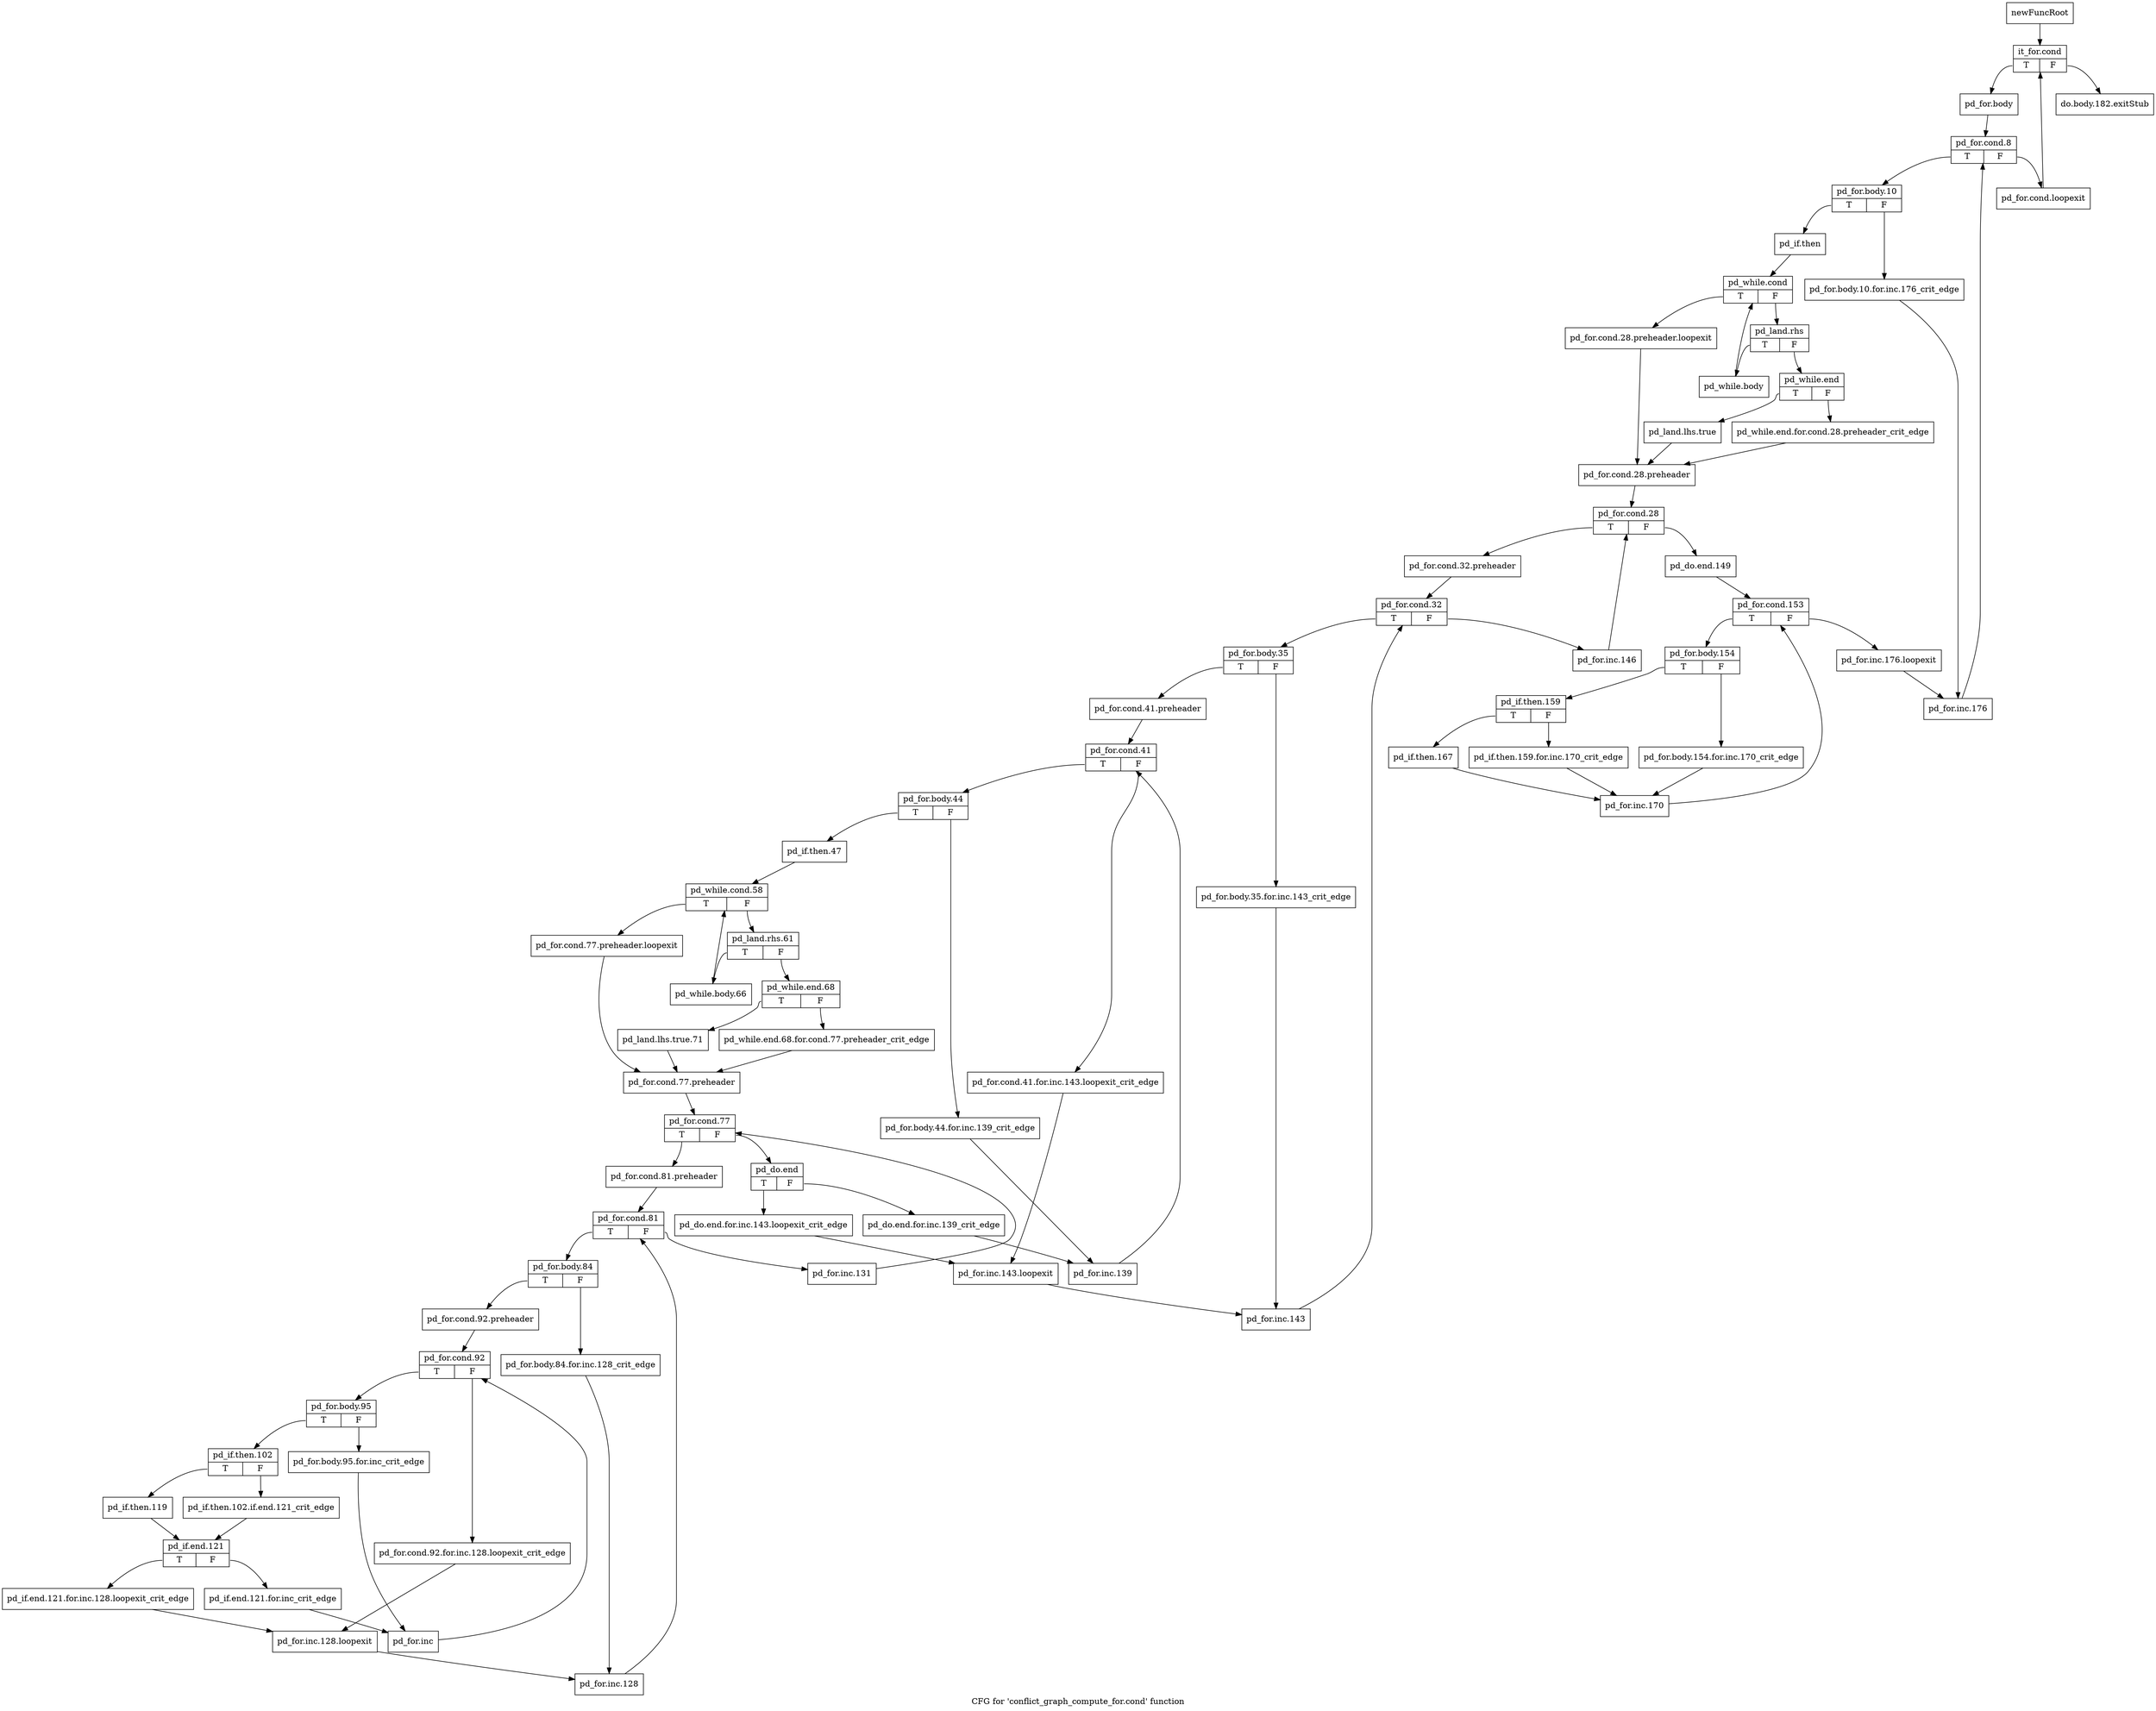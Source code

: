 digraph "CFG for 'conflict_graph_compute_for.cond' function" {
	label="CFG for 'conflict_graph_compute_for.cond' function";

	Node0xa7c8130 [shape=record,label="{newFuncRoot}"];
	Node0xa7c8130 -> Node0xa7c81d0;
	Node0xa7c8180 [shape=record,label="{do.body.182.exitStub}"];
	Node0xa7c81d0 [shape=record,label="{it_for.cond|{<s0>T|<s1>F}}"];
	Node0xa7c81d0:s0 -> Node0xa7c8220;
	Node0xa7c81d0:s1 -> Node0xa7c8180;
	Node0xa7c8220 [shape=record,label="{pd_for.body}"];
	Node0xa7c8220 -> Node0xa7c8270;
	Node0xa7c8270 [shape=record,label="{pd_for.cond.8|{<s0>T|<s1>F}}"];
	Node0xa7c8270:s0 -> Node0xa7c8310;
	Node0xa7c8270:s1 -> Node0xa7c82c0;
	Node0xa7c82c0 [shape=record,label="{pd_for.cond.loopexit}"];
	Node0xa7c82c0 -> Node0xa7c81d0;
	Node0xa7c8310 [shape=record,label="{pd_for.body.10|{<s0>T|<s1>F}}"];
	Node0xa7c8310:s0 -> Node0xa7c83b0;
	Node0xa7c8310:s1 -> Node0xa7c8360;
	Node0xa7c8360 [shape=record,label="{pd_for.body.10.for.inc.176_crit_edge}"];
	Node0xa7c8360 -> Node0xa7c87c0;
	Node0xa7c83b0 [shape=record,label="{pd_if.then}"];
	Node0xa7c83b0 -> Node0xa7c8400;
	Node0xa7c8400 [shape=record,label="{pd_while.cond|{<s0>T|<s1>F}}"];
	Node0xa7c8400:s0 -> Node0xa7c85e0;
	Node0xa7c8400:s1 -> Node0xa7c8450;
	Node0xa7c8450 [shape=record,label="{pd_land.rhs|{<s0>T|<s1>F}}"];
	Node0xa7c8450:s0 -> Node0xa7c8590;
	Node0xa7c8450:s1 -> Node0xa7c84a0;
	Node0xa7c84a0 [shape=record,label="{pd_while.end|{<s0>T|<s1>F}}"];
	Node0xa7c84a0:s0 -> Node0xa7c8540;
	Node0xa7c84a0:s1 -> Node0xa7c84f0;
	Node0xa7c84f0 [shape=record,label="{pd_while.end.for.cond.28.preheader_crit_edge}"];
	Node0xa7c84f0 -> Node0xa7c8630;
	Node0xa7c8540 [shape=record,label="{pd_land.lhs.true}"];
	Node0xa7c8540 -> Node0xa7c8630;
	Node0xa7c8590 [shape=record,label="{pd_while.body}"];
	Node0xa7c8590 -> Node0xa7c8400;
	Node0xa7c85e0 [shape=record,label="{pd_for.cond.28.preheader.loopexit}"];
	Node0xa7c85e0 -> Node0xa7c8630;
	Node0xa7c8630 [shape=record,label="{pd_for.cond.28.preheader}"];
	Node0xa7c8630 -> Node0xa7c8680;
	Node0xa7c8680 [shape=record,label="{pd_for.cond.28|{<s0>T|<s1>F}}"];
	Node0xa7c8680:s0 -> Node0xa7c89f0;
	Node0xa7c8680:s1 -> Node0xa7c86d0;
	Node0xa7c86d0 [shape=record,label="{pd_do.end.149}"];
	Node0xa7c86d0 -> Node0xa7c8720;
	Node0xa7c8720 [shape=record,label="{pd_for.cond.153|{<s0>T|<s1>F}}"];
	Node0xa7c8720:s0 -> Node0xa7c8810;
	Node0xa7c8720:s1 -> Node0xa7c8770;
	Node0xa7c8770 [shape=record,label="{pd_for.inc.176.loopexit}"];
	Node0xa7c8770 -> Node0xa7c87c0;
	Node0xa7c87c0 [shape=record,label="{pd_for.inc.176}"];
	Node0xa7c87c0 -> Node0xa7c8270;
	Node0xa7c8810 [shape=record,label="{pd_for.body.154|{<s0>T|<s1>F}}"];
	Node0xa7c8810:s0 -> Node0xa7c88b0;
	Node0xa7c8810:s1 -> Node0xa7c8860;
	Node0xa7c8860 [shape=record,label="{pd_for.body.154.for.inc.170_crit_edge}"];
	Node0xa7c8860 -> Node0xa7c89a0;
	Node0xa7c88b0 [shape=record,label="{pd_if.then.159|{<s0>T|<s1>F}}"];
	Node0xa7c88b0:s0 -> Node0xa7c8950;
	Node0xa7c88b0:s1 -> Node0xa7c8900;
	Node0xa7c8900 [shape=record,label="{pd_if.then.159.for.inc.170_crit_edge}"];
	Node0xa7c8900 -> Node0xa7c89a0;
	Node0xa7c8950 [shape=record,label="{pd_if.then.167}"];
	Node0xa7c8950 -> Node0xa7c89a0;
	Node0xa7c89a0 [shape=record,label="{pd_for.inc.170}"];
	Node0xa7c89a0 -> Node0xa7c8720;
	Node0xa7c89f0 [shape=record,label="{pd_for.cond.32.preheader}"];
	Node0xa7c89f0 -> Node0xa7c8a40;
	Node0xa7c8a40 [shape=record,label="{pd_for.cond.32|{<s0>T|<s1>F}}"];
	Node0xa7c8a40:s0 -> Node0xa7c8ae0;
	Node0xa7c8a40:s1 -> Node0xa7c8a90;
	Node0xa7c8a90 [shape=record,label="{pd_for.inc.146}"];
	Node0xa7c8a90 -> Node0xa7c8680;
	Node0xa7c8ae0 [shape=record,label="{pd_for.body.35|{<s0>T|<s1>F}}"];
	Node0xa7c8ae0:s0 -> Node0xa7c8b80;
	Node0xa7c8ae0:s1 -> Node0xa7c8b30;
	Node0xa7c8b30 [shape=record,label="{pd_for.body.35.for.inc.143_crit_edge}"];
	Node0xa7c8b30 -> Node0xa7c91c0;
	Node0xa7c8b80 [shape=record,label="{pd_for.cond.41.preheader}"];
	Node0xa7c8b80 -> Node0xa7c8bd0;
	Node0xa7c8bd0 [shape=record,label="{pd_for.cond.41|{<s0>T|<s1>F}}"];
	Node0xa7c8bd0:s0 -> Node0xa7c8c70;
	Node0xa7c8bd0:s1 -> Node0xa7c8c20;
	Node0xa7c8c20 [shape=record,label="{pd_for.cond.41.for.inc.143.loopexit_crit_edge}"];
	Node0xa7c8c20 -> Node0xa7c9170;
	Node0xa7c8c70 [shape=record,label="{pd_for.body.44|{<s0>T|<s1>F}}"];
	Node0xa7c8c70:s0 -> Node0xa7c8d10;
	Node0xa7c8c70:s1 -> Node0xa7c8cc0;
	Node0xa7c8cc0 [shape=record,label="{pd_for.body.44.for.inc.139_crit_edge}"];
	Node0xa7c8cc0 -> Node0xa7c90d0;
	Node0xa7c8d10 [shape=record,label="{pd_if.then.47}"];
	Node0xa7c8d10 -> Node0xa7c8d60;
	Node0xa7c8d60 [shape=record,label="{pd_while.cond.58|{<s0>T|<s1>F}}"];
	Node0xa7c8d60:s0 -> Node0xa7c8f40;
	Node0xa7c8d60:s1 -> Node0xa7c8db0;
	Node0xa7c8db0 [shape=record,label="{pd_land.rhs.61|{<s0>T|<s1>F}}"];
	Node0xa7c8db0:s0 -> Node0xa7c8ef0;
	Node0xa7c8db0:s1 -> Node0xa7c8e00;
	Node0xa7c8e00 [shape=record,label="{pd_while.end.68|{<s0>T|<s1>F}}"];
	Node0xa7c8e00:s0 -> Node0xa7c8ea0;
	Node0xa7c8e00:s1 -> Node0xa7c8e50;
	Node0xa7c8e50 [shape=record,label="{pd_while.end.68.for.cond.77.preheader_crit_edge}"];
	Node0xa7c8e50 -> Node0xa7c8f90;
	Node0xa7c8ea0 [shape=record,label="{pd_land.lhs.true.71}"];
	Node0xa7c8ea0 -> Node0xa7c8f90;
	Node0xa7c8ef0 [shape=record,label="{pd_while.body.66}"];
	Node0xa7c8ef0 -> Node0xa7c8d60;
	Node0xa7c8f40 [shape=record,label="{pd_for.cond.77.preheader.loopexit}"];
	Node0xa7c8f40 -> Node0xa7c8f90;
	Node0xa7c8f90 [shape=record,label="{pd_for.cond.77.preheader}"];
	Node0xa7c8f90 -> Node0xa7c8fe0;
	Node0xa7c8fe0 [shape=record,label="{pd_for.cond.77|{<s0>T|<s1>F}}"];
	Node0xa7c8fe0:s0 -> Node0xa7c9210;
	Node0xa7c8fe0:s1 -> Node0xa7c9030;
	Node0xa7c9030 [shape=record,label="{pd_do.end|{<s0>T|<s1>F}}"];
	Node0xa7c9030:s0 -> Node0xa7c9120;
	Node0xa7c9030:s1 -> Node0xa7c9080;
	Node0xa7c9080 [shape=record,label="{pd_do.end.for.inc.139_crit_edge}"];
	Node0xa7c9080 -> Node0xa7c90d0;
	Node0xa7c90d0 [shape=record,label="{pd_for.inc.139}"];
	Node0xa7c90d0 -> Node0xa7c8bd0;
	Node0xa7c9120 [shape=record,label="{pd_do.end.for.inc.143.loopexit_crit_edge}"];
	Node0xa7c9120 -> Node0xa7c9170;
	Node0xa7c9170 [shape=record,label="{pd_for.inc.143.loopexit}"];
	Node0xa7c9170 -> Node0xa7c91c0;
	Node0xa7c91c0 [shape=record,label="{pd_for.inc.143}"];
	Node0xa7c91c0 -> Node0xa7c8a40;
	Node0xa7c9210 [shape=record,label="{pd_for.cond.81.preheader}"];
	Node0xa7c9210 -> Node0xa7c9260;
	Node0xa7c9260 [shape=record,label="{pd_for.cond.81|{<s0>T|<s1>F}}"];
	Node0xa7c9260:s0 -> Node0xa7c9300;
	Node0xa7c9260:s1 -> Node0xa7c92b0;
	Node0xa7c92b0 [shape=record,label="{pd_for.inc.131}"];
	Node0xa7c92b0 -> Node0xa7c8fe0;
	Node0xa7c9300 [shape=record,label="{pd_for.body.84|{<s0>T|<s1>F}}"];
	Node0xa7c9300:s0 -> Node0xa7c93a0;
	Node0xa7c9300:s1 -> Node0xa7c9350;
	Node0xa7c9350 [shape=record,label="{pd_for.body.84.for.inc.128_crit_edge}"];
	Node0xa7c9350 -> Node0xa7c97b0;
	Node0xa7c93a0 [shape=record,label="{pd_for.cond.92.preheader}"];
	Node0xa7c93a0 -> Node0xa7c93f0;
	Node0xa7c93f0 [shape=record,label="{pd_for.cond.92|{<s0>T|<s1>F}}"];
	Node0xa7c93f0:s0 -> Node0xa7c9490;
	Node0xa7c93f0:s1 -> Node0xa7c9440;
	Node0xa7c9440 [shape=record,label="{pd_for.cond.92.for.inc.128.loopexit_crit_edge}"];
	Node0xa7c9440 -> Node0xa7c9760;
	Node0xa7c9490 [shape=record,label="{pd_for.body.95|{<s0>T|<s1>F}}"];
	Node0xa7c9490:s0 -> Node0xa7c9530;
	Node0xa7c9490:s1 -> Node0xa7c94e0;
	Node0xa7c94e0 [shape=record,label="{pd_for.body.95.for.inc_crit_edge}"];
	Node0xa7c94e0 -> Node0xa7c96c0;
	Node0xa7c9530 [shape=record,label="{pd_if.then.102|{<s0>T|<s1>F}}"];
	Node0xa7c9530:s0 -> Node0xa7c95d0;
	Node0xa7c9530:s1 -> Node0xa7c9580;
	Node0xa7c9580 [shape=record,label="{pd_if.then.102.if.end.121_crit_edge}"];
	Node0xa7c9580 -> Node0xa7c9620;
	Node0xa7c95d0 [shape=record,label="{pd_if.then.119}"];
	Node0xa7c95d0 -> Node0xa7c9620;
	Node0xa7c9620 [shape=record,label="{pd_if.end.121|{<s0>T|<s1>F}}"];
	Node0xa7c9620:s0 -> Node0xa7c9710;
	Node0xa7c9620:s1 -> Node0xa7c9670;
	Node0xa7c9670 [shape=record,label="{pd_if.end.121.for.inc_crit_edge}"];
	Node0xa7c9670 -> Node0xa7c96c0;
	Node0xa7c96c0 [shape=record,label="{pd_for.inc}"];
	Node0xa7c96c0 -> Node0xa7c93f0;
	Node0xa7c9710 [shape=record,label="{pd_if.end.121.for.inc.128.loopexit_crit_edge}"];
	Node0xa7c9710 -> Node0xa7c9760;
	Node0xa7c9760 [shape=record,label="{pd_for.inc.128.loopexit}"];
	Node0xa7c9760 -> Node0xa7c97b0;
	Node0xa7c97b0 [shape=record,label="{pd_for.inc.128}"];
	Node0xa7c97b0 -> Node0xa7c9260;
}
